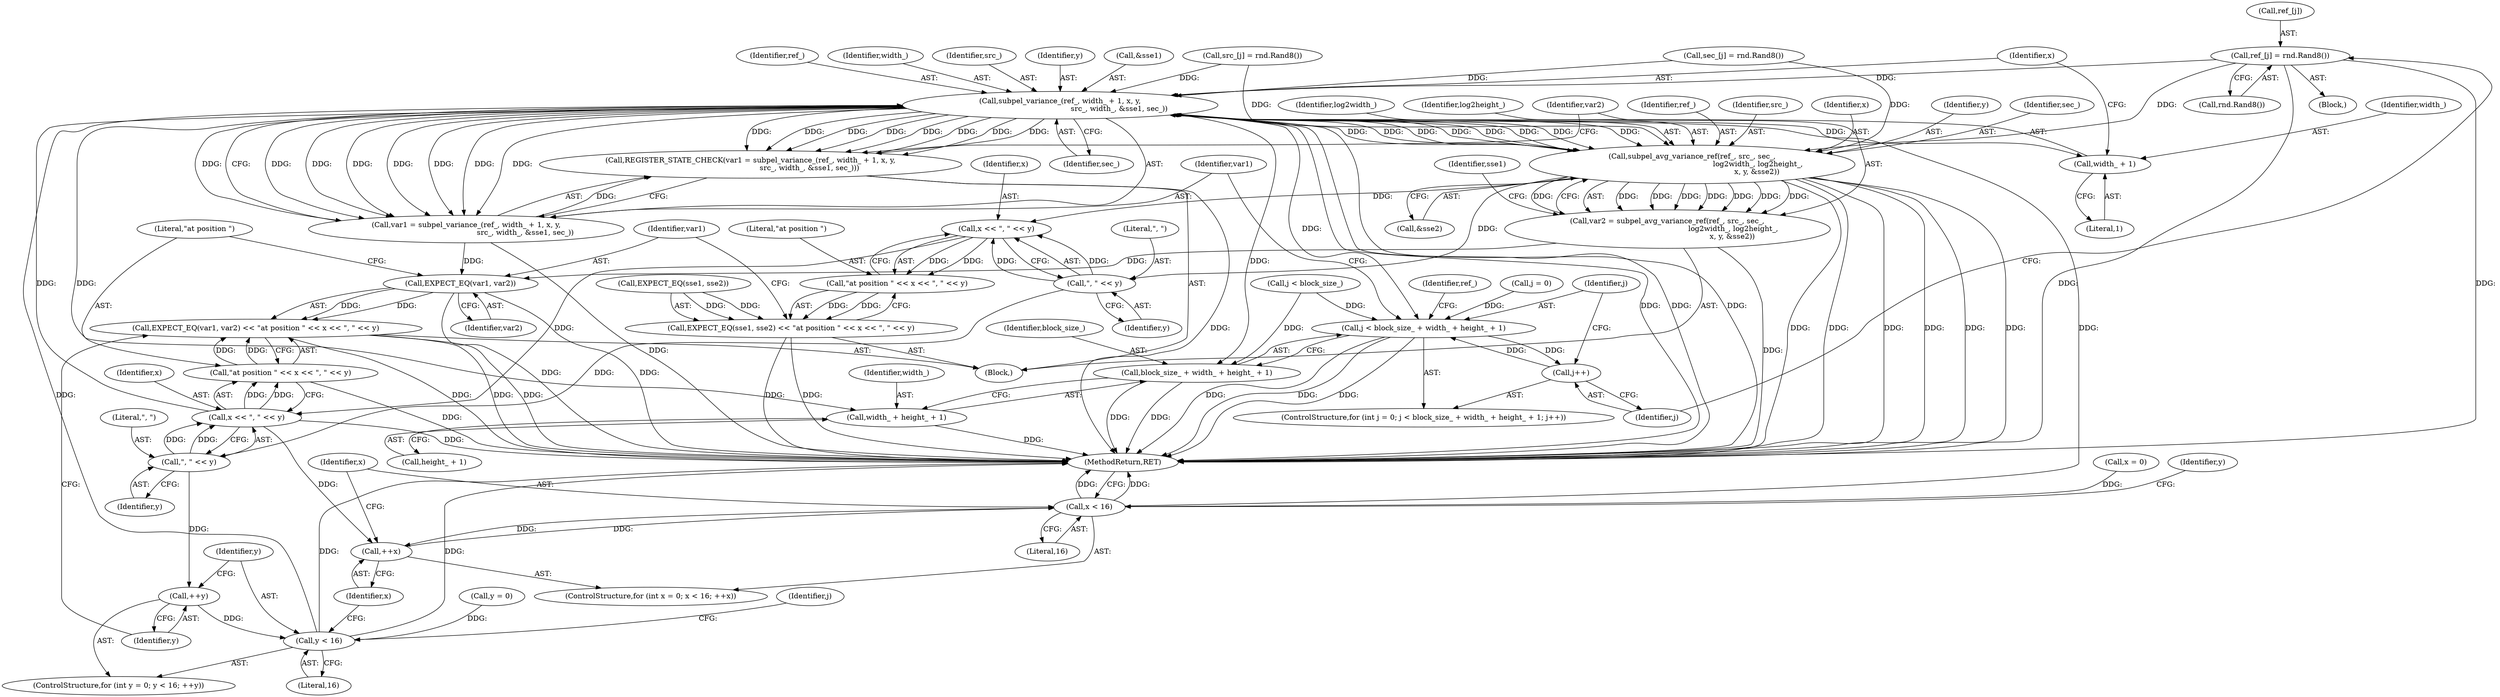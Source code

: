 digraph "1_Android_5a9753fca56f0eeb9f61e342b2fccffc364f9426_113@array" {
"1000162" [label="(Call,ref_[j] = rnd.Rand8())"];
"1000173" [label="(Call,subpel_variance_(ref_, width_ + 1, x, y,\n                                                   src_, width_, &sse1, sec_))"];
"1000150" [label="(Call,j < block_size_ + width_ + height_ + 1)"];
"1000159" [label="(Call,j++)"];
"1000152" [label="(Call,block_size_ + width_ + height_ + 1)"];
"1000154" [label="(Call,width_ + height_ + 1)"];
"1000170" [label="(Call,REGISTER_STATE_CHECK(var1 = subpel_variance_(ref_, width_ + 1, x, y,\n                                                   src_, width_, &sse1, sec_)))"];
"1000171" [label="(Call,var1 = subpel_variance_(ref_, width_ + 1, x, y,\n                                                   src_, width_, &sse1, sec_))"];
"1000210" [label="(Call,EXPECT_EQ(var1, var2))"];
"1000209" [label="(Call,EXPECT_EQ(var1, var2) << \"at position \" << x << \", \" << y)"];
"1000175" [label="(Call,width_ + 1)"];
"1000188" [label="(Call,subpel_avg_variance_ref(ref_, src_, sec_,\n                                                         log2width_, log2height_,\n                                                        x, y, &sse2))"];
"1000186" [label="(Call,var2 = subpel_avg_variance_ref(ref_, src_, sec_,\n                                                         log2width_, log2height_,\n                                                        x, y, &sse2))"];
"1000204" [label="(Call,x << \", \" << y)"];
"1000202" [label="(Call,\"at position \" << x << \", \" << y)"];
"1000198" [label="(Call,EXPECT_EQ(sse1, sse2) << \"at position \" << x << \", \" << y)"];
"1000215" [label="(Call,x << \", \" << y)"];
"1000110" [label="(Call,++x)"];
"1000107" [label="(Call,x < 16)"];
"1000213" [label="(Call,\"at position \" << x << \", \" << y)"];
"1000206" [label="(Call,\", \" << y)"];
"1000217" [label="(Call,\", \" << y)"];
"1000121" [label="(Call,++y)"];
"1000118" [label="(Call,y < 16)"];
"1000123" [label="(Block,)"];
"1000145" [label="(ControlStructure,for (int j = 0; j < block_size_ + width_ + height_ + 1; j++))"];
"1000173" [label="(Call,subpel_variance_(ref_, width_ + 1, x, y,\n                                                   src_, width_, &sse1, sec_))"];
"1000179" [label="(Identifier,y)"];
"1000213" [label="(Call,\"at position \" << x << \", \" << y)"];
"1000159" [label="(Call,j++)"];
"1000151" [label="(Identifier,j)"];
"1000111" [label="(Identifier,x)"];
"1000104" [label="(Call,x = 0)"];
"1000203" [label="(Literal,\"at position \")"];
"1000172" [label="(Identifier,var1)"];
"1000118" [label="(Call,y < 16)"];
"1000189" [label="(Identifier,ref_)"];
"1000155" [label="(Identifier,width_)"];
"1000102" [label="(ControlStructure,for (int x = 0; x < 16; ++x))"];
"1000219" [label="(Identifier,y)"];
"1000115" [label="(Call,y = 0)"];
"1000175" [label="(Call,width_ + 1)"];
"1000120" [label="(Literal,16)"];
"1000153" [label="(Identifier,block_size_)"];
"1000150" [label="(Call,j < block_size_ + width_ + height_ + 1)"];
"1000152" [label="(Call,block_size_ + width_ + height_ + 1)"];
"1000156" [label="(Call,height_ + 1)"];
"1000174" [label="(Identifier,ref_)"];
"1000210" [label="(Call,EXPECT_EQ(var1, var2))"];
"1000214" [label="(Literal,\"at position \")"];
"1000163" [label="(Call,ref_[j])"];
"1000220" [label="(MethodReturn,RET)"];
"1000162" [label="(Call,ref_[j] = rnd.Rand8())"];
"1000171" [label="(Call,var1 = subpel_variance_(ref_, width_ + 1, x, y,\n                                                   src_, width_, &sse1, sec_))"];
"1000140" [label="(Call,sec_[j] = rnd.Rand8())"];
"1000190" [label="(Identifier,src_)"];
"1000194" [label="(Identifier,x)"];
"1000160" [label="(Identifier,j)"];
"1000195" [label="(Identifier,y)"];
"1000181" [label="(Identifier,width_)"];
"1000176" [label="(Identifier,width_)"];
"1000191" [label="(Identifier,sec_)"];
"1000121" [label="(Call,++y)"];
"1000166" [label="(Call,rnd.Rand8())"];
"1000127" [label="(Identifier,j)"];
"1000188" [label="(Call,subpel_avg_variance_ref(ref_, src_, sec_,\n                                                         log2width_, log2height_,\n                                                        x, y, &sse2))"];
"1000217" [label="(Call,\", \" << y)"];
"1000206" [label="(Call,\", \" << y)"];
"1000187" [label="(Identifier,var2)"];
"1000135" [label="(Call,src_[j] = rnd.Rand8())"];
"1000110" [label="(Call,++x)"];
"1000196" [label="(Call,&sse2)"];
"1000209" [label="(Call,EXPECT_EQ(var1, var2) << \"at position \" << x << \", \" << y)"];
"1000154" [label="(Call,width_ + height_ + 1)"];
"1000212" [label="(Identifier,var2)"];
"1000200" [label="(Identifier,sse1)"];
"1000177" [label="(Literal,1)"];
"1000109" [label="(Literal,16)"];
"1000113" [label="(ControlStructure,for (int y = 0; y < 16; ++y))"];
"1000122" [label="(Identifier,y)"];
"1000192" [label="(Identifier,log2width_)"];
"1000202" [label="(Call,\"at position \" << x << \", \" << y)"];
"1000218" [label="(Literal,\", \")"];
"1000147" [label="(Call,j = 0)"];
"1000170" [label="(Call,REGISTER_STATE_CHECK(var1 = subpel_variance_(ref_, width_ + 1, x, y,\n                                                   src_, width_, &sse1, sec_)))"];
"1000164" [label="(Identifier,ref_)"];
"1000211" [label="(Identifier,var1)"];
"1000180" [label="(Identifier,src_)"];
"1000186" [label="(Call,var2 = subpel_avg_variance_ref(ref_, src_, sec_,\n                                                         log2width_, log2height_,\n                                                        x, y, &sse2))"];
"1000215" [label="(Call,x << \", \" << y)"];
"1000198" [label="(Call,EXPECT_EQ(sse1, sse2) << \"at position \" << x << \", \" << y)"];
"1000178" [label="(Identifier,x)"];
"1000119" [label="(Identifier,y)"];
"1000205" [label="(Identifier,x)"];
"1000116" [label="(Identifier,y)"];
"1000107" [label="(Call,x < 16)"];
"1000161" [label="(Block,)"];
"1000108" [label="(Identifier,x)"];
"1000129" [label="(Call,j < block_size_)"];
"1000193" [label="(Identifier,log2height_)"];
"1000204" [label="(Call,x << \", \" << y)"];
"1000182" [label="(Call,&sse1)"];
"1000199" [label="(Call,EXPECT_EQ(sse1, sse2))"];
"1000208" [label="(Identifier,y)"];
"1000207" [label="(Literal,\", \")"];
"1000216" [label="(Identifier,x)"];
"1000184" [label="(Identifier,sec_)"];
"1000162" -> "1000161"  [label="AST: "];
"1000162" -> "1000166"  [label="CFG: "];
"1000163" -> "1000162"  [label="AST: "];
"1000166" -> "1000162"  [label="AST: "];
"1000160" -> "1000162"  [label="CFG: "];
"1000162" -> "1000220"  [label="DDG: "];
"1000162" -> "1000220"  [label="DDG: "];
"1000162" -> "1000173"  [label="DDG: "];
"1000162" -> "1000188"  [label="DDG: "];
"1000173" -> "1000171"  [label="AST: "];
"1000173" -> "1000184"  [label="CFG: "];
"1000174" -> "1000173"  [label="AST: "];
"1000175" -> "1000173"  [label="AST: "];
"1000178" -> "1000173"  [label="AST: "];
"1000179" -> "1000173"  [label="AST: "];
"1000180" -> "1000173"  [label="AST: "];
"1000181" -> "1000173"  [label="AST: "];
"1000182" -> "1000173"  [label="AST: "];
"1000184" -> "1000173"  [label="AST: "];
"1000171" -> "1000173"  [label="CFG: "];
"1000173" -> "1000220"  [label="DDG: "];
"1000173" -> "1000220"  [label="DDG: "];
"1000173" -> "1000220"  [label="DDG: "];
"1000173" -> "1000150"  [label="DDG: "];
"1000173" -> "1000152"  [label="DDG: "];
"1000173" -> "1000154"  [label="DDG: "];
"1000173" -> "1000170"  [label="DDG: "];
"1000173" -> "1000170"  [label="DDG: "];
"1000173" -> "1000170"  [label="DDG: "];
"1000173" -> "1000170"  [label="DDG: "];
"1000173" -> "1000170"  [label="DDG: "];
"1000173" -> "1000170"  [label="DDG: "];
"1000173" -> "1000170"  [label="DDG: "];
"1000173" -> "1000170"  [label="DDG: "];
"1000173" -> "1000171"  [label="DDG: "];
"1000173" -> "1000171"  [label="DDG: "];
"1000173" -> "1000171"  [label="DDG: "];
"1000173" -> "1000171"  [label="DDG: "];
"1000173" -> "1000171"  [label="DDG: "];
"1000173" -> "1000171"  [label="DDG: "];
"1000173" -> "1000171"  [label="DDG: "];
"1000173" -> "1000171"  [label="DDG: "];
"1000188" -> "1000173"  [label="DDG: "];
"1000188" -> "1000173"  [label="DDG: "];
"1000188" -> "1000173"  [label="DDG: "];
"1000173" -> "1000175"  [label="DDG: "];
"1000107" -> "1000173"  [label="DDG: "];
"1000215" -> "1000173"  [label="DDG: "];
"1000118" -> "1000173"  [label="DDG: "];
"1000135" -> "1000173"  [label="DDG: "];
"1000140" -> "1000173"  [label="DDG: "];
"1000173" -> "1000188"  [label="DDG: "];
"1000173" -> "1000188"  [label="DDG: "];
"1000173" -> "1000188"  [label="DDG: "];
"1000173" -> "1000188"  [label="DDG: "];
"1000173" -> "1000188"  [label="DDG: "];
"1000150" -> "1000145"  [label="AST: "];
"1000150" -> "1000152"  [label="CFG: "];
"1000151" -> "1000150"  [label="AST: "];
"1000152" -> "1000150"  [label="AST: "];
"1000164" -> "1000150"  [label="CFG: "];
"1000172" -> "1000150"  [label="CFG: "];
"1000150" -> "1000220"  [label="DDG: "];
"1000150" -> "1000220"  [label="DDG: "];
"1000150" -> "1000220"  [label="DDG: "];
"1000159" -> "1000150"  [label="DDG: "];
"1000147" -> "1000150"  [label="DDG: "];
"1000129" -> "1000150"  [label="DDG: "];
"1000150" -> "1000159"  [label="DDG: "];
"1000159" -> "1000145"  [label="AST: "];
"1000159" -> "1000160"  [label="CFG: "];
"1000160" -> "1000159"  [label="AST: "];
"1000151" -> "1000159"  [label="CFG: "];
"1000152" -> "1000154"  [label="CFG: "];
"1000153" -> "1000152"  [label="AST: "];
"1000154" -> "1000152"  [label="AST: "];
"1000152" -> "1000220"  [label="DDG: "];
"1000152" -> "1000220"  [label="DDG: "];
"1000129" -> "1000152"  [label="DDG: "];
"1000154" -> "1000156"  [label="CFG: "];
"1000155" -> "1000154"  [label="AST: "];
"1000156" -> "1000154"  [label="AST: "];
"1000154" -> "1000220"  [label="DDG: "];
"1000170" -> "1000123"  [label="AST: "];
"1000170" -> "1000171"  [label="CFG: "];
"1000171" -> "1000170"  [label="AST: "];
"1000187" -> "1000170"  [label="CFG: "];
"1000170" -> "1000220"  [label="DDG: "];
"1000171" -> "1000170"  [label="DDG: "];
"1000172" -> "1000171"  [label="AST: "];
"1000171" -> "1000220"  [label="DDG: "];
"1000171" -> "1000210"  [label="DDG: "];
"1000210" -> "1000209"  [label="AST: "];
"1000210" -> "1000212"  [label="CFG: "];
"1000211" -> "1000210"  [label="AST: "];
"1000212" -> "1000210"  [label="AST: "];
"1000214" -> "1000210"  [label="CFG: "];
"1000210" -> "1000220"  [label="DDG: "];
"1000210" -> "1000220"  [label="DDG: "];
"1000210" -> "1000209"  [label="DDG: "];
"1000210" -> "1000209"  [label="DDG: "];
"1000186" -> "1000210"  [label="DDG: "];
"1000209" -> "1000123"  [label="AST: "];
"1000209" -> "1000213"  [label="CFG: "];
"1000213" -> "1000209"  [label="AST: "];
"1000122" -> "1000209"  [label="CFG: "];
"1000209" -> "1000220"  [label="DDG: "];
"1000209" -> "1000220"  [label="DDG: "];
"1000209" -> "1000220"  [label="DDG: "];
"1000213" -> "1000209"  [label="DDG: "];
"1000213" -> "1000209"  [label="DDG: "];
"1000175" -> "1000177"  [label="CFG: "];
"1000176" -> "1000175"  [label="AST: "];
"1000177" -> "1000175"  [label="AST: "];
"1000178" -> "1000175"  [label="CFG: "];
"1000188" -> "1000186"  [label="AST: "];
"1000188" -> "1000196"  [label="CFG: "];
"1000189" -> "1000188"  [label="AST: "];
"1000190" -> "1000188"  [label="AST: "];
"1000191" -> "1000188"  [label="AST: "];
"1000192" -> "1000188"  [label="AST: "];
"1000193" -> "1000188"  [label="AST: "];
"1000194" -> "1000188"  [label="AST: "];
"1000195" -> "1000188"  [label="AST: "];
"1000196" -> "1000188"  [label="AST: "];
"1000186" -> "1000188"  [label="CFG: "];
"1000188" -> "1000220"  [label="DDG: "];
"1000188" -> "1000220"  [label="DDG: "];
"1000188" -> "1000220"  [label="DDG: "];
"1000188" -> "1000220"  [label="DDG: "];
"1000188" -> "1000220"  [label="DDG: "];
"1000188" -> "1000220"  [label="DDG: "];
"1000188" -> "1000186"  [label="DDG: "];
"1000188" -> "1000186"  [label="DDG: "];
"1000188" -> "1000186"  [label="DDG: "];
"1000188" -> "1000186"  [label="DDG: "];
"1000188" -> "1000186"  [label="DDG: "];
"1000188" -> "1000186"  [label="DDG: "];
"1000188" -> "1000186"  [label="DDG: "];
"1000188" -> "1000186"  [label="DDG: "];
"1000135" -> "1000188"  [label="DDG: "];
"1000140" -> "1000188"  [label="DDG: "];
"1000188" -> "1000204"  [label="DDG: "];
"1000188" -> "1000206"  [label="DDG: "];
"1000186" -> "1000123"  [label="AST: "];
"1000187" -> "1000186"  [label="AST: "];
"1000200" -> "1000186"  [label="CFG: "];
"1000186" -> "1000220"  [label="DDG: "];
"1000204" -> "1000202"  [label="AST: "];
"1000204" -> "1000206"  [label="CFG: "];
"1000205" -> "1000204"  [label="AST: "];
"1000206" -> "1000204"  [label="AST: "];
"1000202" -> "1000204"  [label="CFG: "];
"1000204" -> "1000202"  [label="DDG: "];
"1000204" -> "1000202"  [label="DDG: "];
"1000206" -> "1000204"  [label="DDG: "];
"1000206" -> "1000204"  [label="DDG: "];
"1000204" -> "1000215"  [label="DDG: "];
"1000202" -> "1000198"  [label="AST: "];
"1000203" -> "1000202"  [label="AST: "];
"1000198" -> "1000202"  [label="CFG: "];
"1000202" -> "1000198"  [label="DDG: "];
"1000202" -> "1000198"  [label="DDG: "];
"1000198" -> "1000123"  [label="AST: "];
"1000199" -> "1000198"  [label="AST: "];
"1000211" -> "1000198"  [label="CFG: "];
"1000198" -> "1000220"  [label="DDG: "];
"1000198" -> "1000220"  [label="DDG: "];
"1000199" -> "1000198"  [label="DDG: "];
"1000199" -> "1000198"  [label="DDG: "];
"1000215" -> "1000213"  [label="AST: "];
"1000215" -> "1000217"  [label="CFG: "];
"1000216" -> "1000215"  [label="AST: "];
"1000217" -> "1000215"  [label="AST: "];
"1000213" -> "1000215"  [label="CFG: "];
"1000215" -> "1000220"  [label="DDG: "];
"1000215" -> "1000110"  [label="DDG: "];
"1000215" -> "1000213"  [label="DDG: "];
"1000215" -> "1000213"  [label="DDG: "];
"1000217" -> "1000215"  [label="DDG: "];
"1000217" -> "1000215"  [label="DDG: "];
"1000110" -> "1000102"  [label="AST: "];
"1000110" -> "1000111"  [label="CFG: "];
"1000111" -> "1000110"  [label="AST: "];
"1000108" -> "1000110"  [label="CFG: "];
"1000110" -> "1000107"  [label="DDG: "];
"1000107" -> "1000110"  [label="DDG: "];
"1000107" -> "1000102"  [label="AST: "];
"1000107" -> "1000109"  [label="CFG: "];
"1000108" -> "1000107"  [label="AST: "];
"1000109" -> "1000107"  [label="AST: "];
"1000116" -> "1000107"  [label="CFG: "];
"1000220" -> "1000107"  [label="CFG: "];
"1000107" -> "1000220"  [label="DDG: "];
"1000107" -> "1000220"  [label="DDG: "];
"1000104" -> "1000107"  [label="DDG: "];
"1000214" -> "1000213"  [label="AST: "];
"1000213" -> "1000220"  [label="DDG: "];
"1000206" -> "1000208"  [label="CFG: "];
"1000207" -> "1000206"  [label="AST: "];
"1000208" -> "1000206"  [label="AST: "];
"1000206" -> "1000217"  [label="DDG: "];
"1000217" -> "1000219"  [label="CFG: "];
"1000218" -> "1000217"  [label="AST: "];
"1000219" -> "1000217"  [label="AST: "];
"1000217" -> "1000121"  [label="DDG: "];
"1000121" -> "1000113"  [label="AST: "];
"1000121" -> "1000122"  [label="CFG: "];
"1000122" -> "1000121"  [label="AST: "];
"1000119" -> "1000121"  [label="CFG: "];
"1000121" -> "1000118"  [label="DDG: "];
"1000118" -> "1000113"  [label="AST: "];
"1000118" -> "1000120"  [label="CFG: "];
"1000119" -> "1000118"  [label="AST: "];
"1000120" -> "1000118"  [label="AST: "];
"1000127" -> "1000118"  [label="CFG: "];
"1000111" -> "1000118"  [label="CFG: "];
"1000118" -> "1000220"  [label="DDG: "];
"1000118" -> "1000220"  [label="DDG: "];
"1000115" -> "1000118"  [label="DDG: "];
}
